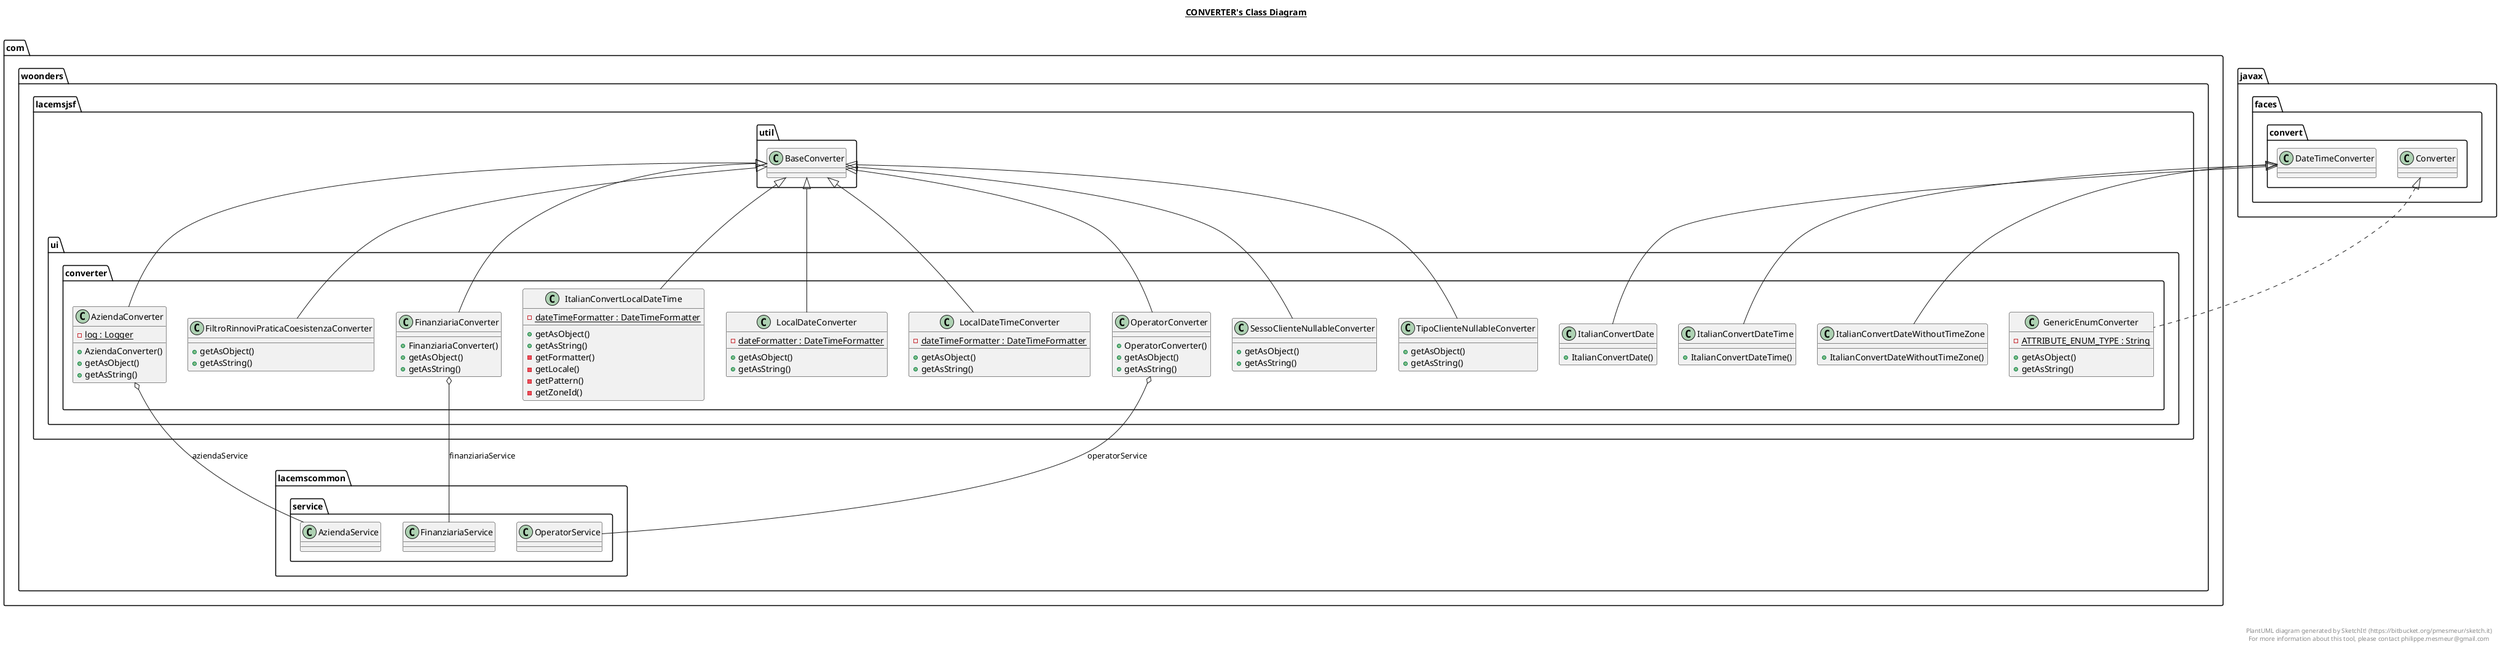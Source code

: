 @startuml

title __CONVERTER's Class Diagram__\n

  namespace com.woonders.lacemsjsf.ui {
    namespace converter {
      class com.woonders.lacemsjsf.ui.converter.AziendaConverter {
          {static} - log : Logger
          + AziendaConverter()
          + getAsObject()
          + getAsString()
      }
    }
  }


  namespace com.woonders.lacemsjsf.ui {
    namespace converter {
      class com.woonders.lacemsjsf.ui.converter.FiltroRinnoviPraticaCoesistenzaConverter {
          + getAsObject()
          + getAsString()
      }
    }
  }


  namespace com.woonders.lacemsjsf.ui {
    namespace converter {
      class com.woonders.lacemsjsf.ui.converter.FinanziariaConverter {
          + FinanziariaConverter()
          + getAsObject()
          + getAsString()
      }
    }
  }


  namespace com.woonders.lacemsjsf.ui {
    namespace converter {
      class com.woonders.lacemsjsf.ui.converter.GenericEnumConverter {
          {static} - ATTRIBUTE_ENUM_TYPE : String
          + getAsObject()
          + getAsString()
      }
    }
  }


  namespace com.woonders.lacemsjsf.ui {
    namespace converter {
      class com.woonders.lacemsjsf.ui.converter.ItalianConvertDate {
          + ItalianConvertDate()
      }
    }
  }


  namespace com.woonders.lacemsjsf.ui {
    namespace converter {
      class com.woonders.lacemsjsf.ui.converter.ItalianConvertDateTime {
          + ItalianConvertDateTime()
      }
    }
  }


  namespace com.woonders.lacemsjsf.ui {
    namespace converter {
      class com.woonders.lacemsjsf.ui.converter.ItalianConvertDateWithoutTimeZone {
          + ItalianConvertDateWithoutTimeZone()
      }
    }
  }


  namespace com.woonders.lacemsjsf.ui {
    namespace converter {
      class com.woonders.lacemsjsf.ui.converter.ItalianConvertLocalDateTime {
          {static} - dateTimeFormatter : DateTimeFormatter
          + getAsObject()
          + getAsString()
          - getFormatter()
          - getLocale()
          - getPattern()
          - getZoneId()
      }
    }
  }


  namespace com.woonders.lacemsjsf.ui {
    namespace converter {
      class com.woonders.lacemsjsf.ui.converter.LocalDateConverter {
          {static} - dateFormatter : DateTimeFormatter
          + getAsObject()
          + getAsString()
      }
    }
  }


  namespace com.woonders.lacemsjsf.ui {
    namespace converter {
      class com.woonders.lacemsjsf.ui.converter.LocalDateTimeConverter {
          {static} - dateTimeFormatter : DateTimeFormatter
          + getAsObject()
          + getAsString()
      }
    }
  }


  namespace com.woonders.lacemsjsf.ui {
    namespace converter {
      class com.woonders.lacemsjsf.ui.converter.OperatorConverter {
          + OperatorConverter()
          + getAsObject()
          + getAsString()
      }
    }
  }


  namespace com.woonders.lacemsjsf.ui {
    namespace converter {
      class com.woonders.lacemsjsf.ui.converter.SessoClienteNullableConverter {
          + getAsObject()
          + getAsString()
      }
    }
  }


  namespace com.woonders.lacemsjsf.ui {
    namespace converter {
      class com.woonders.lacemsjsf.ui.converter.TipoClienteNullableConverter {
          + getAsObject()
          + getAsString()
      }
    }
  }


  com.woonders.lacemsjsf.ui.converter.AziendaConverter -up-|> com.woonders.lacemsjsf.util.BaseConverter
  com.woonders.lacemsjsf.ui.converter.AziendaConverter o-- com.woonders.lacemscommon.service.AziendaService : aziendaService
  com.woonders.lacemsjsf.ui.converter.FiltroRinnoviPraticaCoesistenzaConverter -up-|> com.woonders.lacemsjsf.util.BaseConverter
  com.woonders.lacemsjsf.ui.converter.FinanziariaConverter -up-|> com.woonders.lacemsjsf.util.BaseConverter
  com.woonders.lacemsjsf.ui.converter.FinanziariaConverter o-- com.woonders.lacemscommon.service.FinanziariaService : finanziariaService
  com.woonders.lacemsjsf.ui.converter.GenericEnumConverter .up.|> javax.faces.convert.Converter
  com.woonders.lacemsjsf.ui.converter.ItalianConvertDate -up-|> javax.faces.convert.DateTimeConverter
  com.woonders.lacemsjsf.ui.converter.ItalianConvertDateTime -up-|> javax.faces.convert.DateTimeConverter
  com.woonders.lacemsjsf.ui.converter.ItalianConvertDateWithoutTimeZone -up-|> javax.faces.convert.DateTimeConverter
  com.woonders.lacemsjsf.ui.converter.ItalianConvertLocalDateTime -up-|> com.woonders.lacemsjsf.util.BaseConverter
  com.woonders.lacemsjsf.ui.converter.LocalDateConverter -up-|> com.woonders.lacemsjsf.util.BaseConverter
  com.woonders.lacemsjsf.ui.converter.LocalDateTimeConverter -up-|> com.woonders.lacemsjsf.util.BaseConverter
  com.woonders.lacemsjsf.ui.converter.OperatorConverter -up-|> com.woonders.lacemsjsf.util.BaseConverter
  com.woonders.lacemsjsf.ui.converter.OperatorConverter o-- com.woonders.lacemscommon.service.OperatorService : operatorService
  com.woonders.lacemsjsf.ui.converter.SessoClienteNullableConverter -up-|> com.woonders.lacemsjsf.util.BaseConverter
  com.woonders.lacemsjsf.ui.converter.TipoClienteNullableConverter -up-|> com.woonders.lacemsjsf.util.BaseConverter


right footer


PlantUML diagram generated by SketchIt! (https://bitbucket.org/pmesmeur/sketch.it)
For more information about this tool, please contact philippe.mesmeur@gmail.com
endfooter

@enduml
